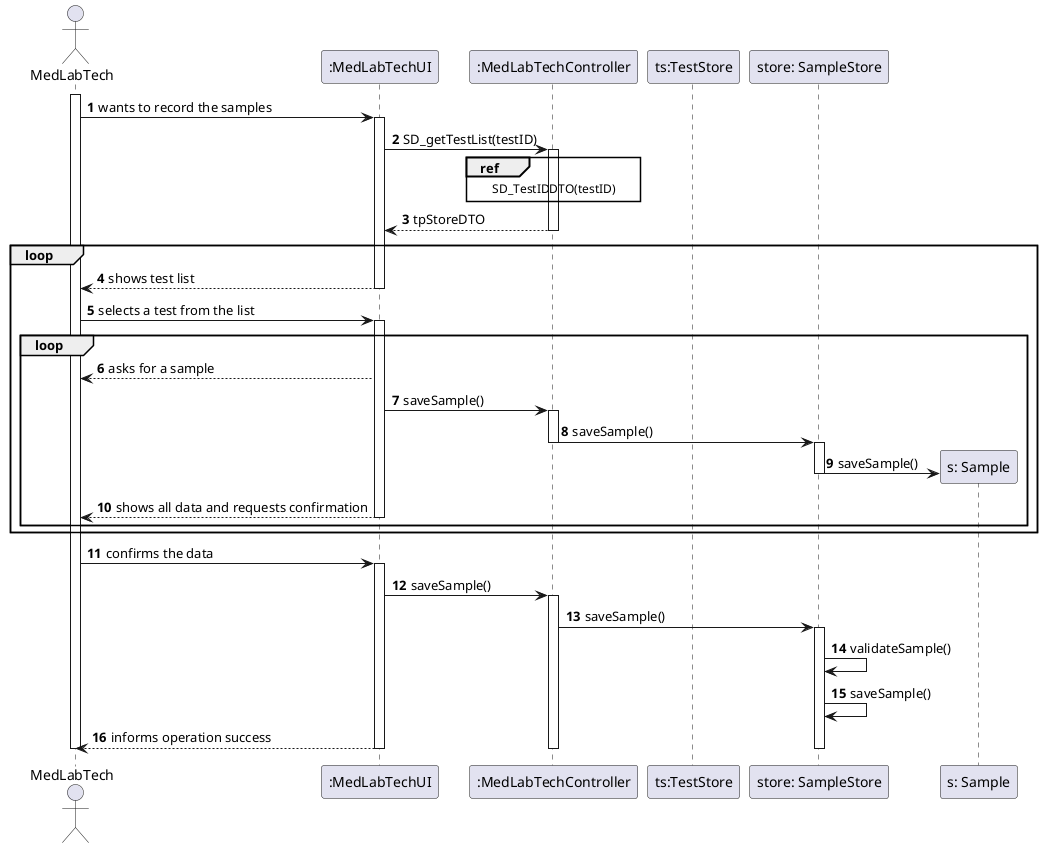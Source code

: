 @startuml
autonumber
actor MedLabTech as MLT
participant ":MedLabTechUI" as UI
participant ":MedLabTechController" as CTRL
participant "ts:TestStore" as TT
participant "store: SampleStore" as STO
participant "s: Sample" as S

activate MLT
MLT -> UI: wants to record the samples
activate UI
UI -> CTRL : SD_getTestList(testID)
ref over CTRL: SD_TestIDDTO(testID)
activate CTRL
CTRL --> UI: tpStoreDTO
deactivate CTRL
loop
UI --> MLT: shows test list
deactivate UI
MLT -> UI: selects a test from the list
activate UI
loop
UI --> MLT: asks for a sample
UI -> CTRL: saveSample()
activate CTRL
CTRL -> STO: saveSample()
deactivate CTRL
activate STO
STO -> S**: saveSample()
deactivate STO
UI --> MLT: shows all data and requests confirmation
deactivate UI
end
end
deactivate UI
deactivate STO
deactivate CTRL
deactivate CTRL
MLT -> UI: confirms the data
activate UI
UI -> CTRL: saveSample()
activate CTRL
CTRL -> STO: saveSample()
activate STO
STO -> STO: validateSample()
STO -> STO: saveSample()
UI --> MLT: informs operation success
deactivate STO
deactivate CTRL
deactivate UI
deactivate MLT
@enduml